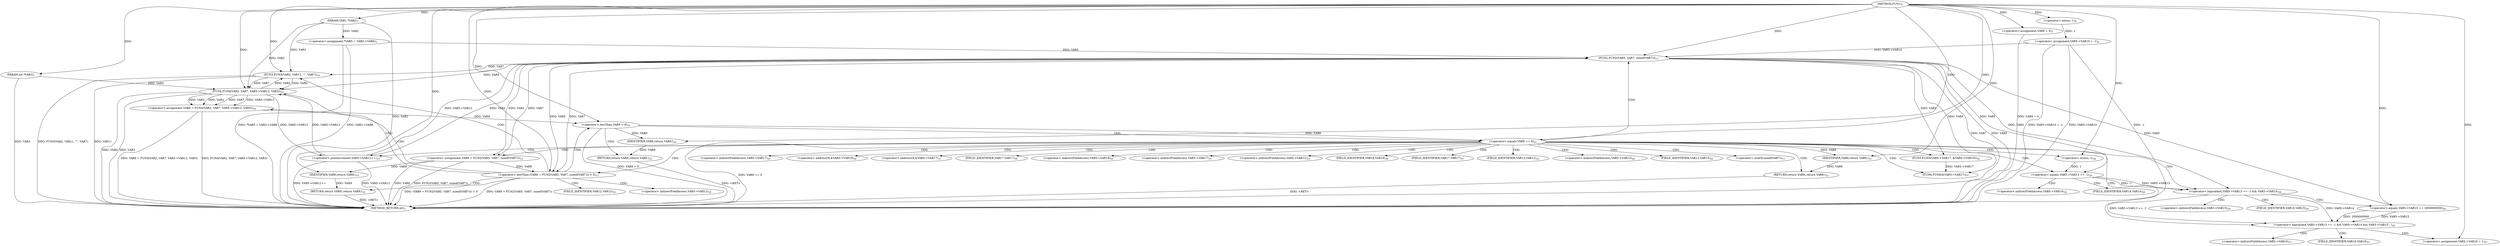 digraph "FUN1" {  
"8" [label = <(METHOD,FUN1)<SUB>1</SUB>> ]
"114" [label = <(METHOD_RETURN,int)<SUB>1</SUB>> ]
"9" [label = <(PARAM,VAR1 *VAR2)<SUB>1</SUB>> ]
"10" [label = <(PARAM,int *VAR3)<SUB>1</SUB>> ]
"13" [label = <(&lt;operator&gt;.assignment,*VAR5 = VAR2-&gt;VAR6)<SUB>3</SUB>> ]
"20" [label = <(&lt;operator&gt;.assignment,VAR9 = 0)<SUB>5</SUB>> ]
"23" [label = <(&lt;operator&gt;.assignment,VAR5-&gt;VAR10 = -1)<SUB>8</SUB>> ]
"99" [label = <(FUN5,FUN5(VAR5-&gt;VAR17, &amp;VAR5-&gt;VAR18))<SUB>30</SUB>> ]
"107" [label = <(FUN6,FUN6(&amp;VAR5-&gt;VAR17))<SUB>31</SUB>> ]
"112" [label = <(RETURN,return VAR9;,return VAR9;)<SUB>33</SUB>> ]
"77" [label = <(&lt;operator&gt;.logicalAnd,VAR5-&gt;VAR13 == -1 &amp;&amp; VAR5-&gt;VAR14 &amp;&amp; VAR5-&gt;VAR15...)<SUB>26</SUB>> ]
"113" [label = <(IDENTIFIER,VAR9,return VAR9;)<SUB>33</SUB>> ]
"27" [label = <(&lt;operator&gt;.minus,-1)<SUB>8</SUB>> ]
"45" [label = <(FUN3,FUN3(VAR2, VAR11, &quot;&quot;, VAR7))<SUB>16</SUB>> ]
"50" [label = <(&lt;operator&gt;.assignment,VAR9 = FUN4(VAR2, VAR7, VAR5-&gt;VAR12, VAR3))<SUB>18</SUB>> ]
"72" [label = <(&lt;operator&gt;.postIncrement,VAR5-&gt;VAR12++)<SUB>23</SUB>> ]
"94" [label = <(&lt;operator&gt;.assignment,VAR2-&gt;VAR16 = 1)<SUB>27</SUB>> ]
"33" [label = <(&lt;operator&gt;.lessThan,(VAR9 = FUN2(VAR5, VAR7, sizeof(VAR7))) &lt; 0)<SUB>13</SUB>> ]
"60" [label = <(&lt;operator&gt;.lessThan,VAR9 &lt; 0)<SUB>19</SUB>> ]
"67" [label = <(&lt;operator&gt;.equals,VAR9 == 0)<SUB>21</SUB>> ]
"78" [label = <(&lt;operator&gt;.logicalAnd,VAR5-&gt;VAR13 == -1 &amp;&amp; VAR5-&gt;VAR14)<SUB>26</SUB>> ]
"88" [label = <(&lt;operator&gt;.equals,VAR5-&gt;VAR15 == 2000000000)<SUB>26</SUB>> ]
"43" [label = <(RETURN,return VAR9;,return VAR9;)<SUB>14</SUB>> ]
"52" [label = <(FUN4,FUN4(VAR2, VAR7, VAR5-&gt;VAR12, VAR3))<SUB>18</SUB>> ]
"64" [label = <(RETURN,return VAR9;,return VAR9;)<SUB>20</SUB>> ]
"79" [label = <(&lt;operator&gt;.equals,VAR5-&gt;VAR13 == -1)<SUB>26</SUB>> ]
"34" [label = <(&lt;operator&gt;.assignment,VAR9 = FUN2(VAR5, VAR7, sizeof(VAR7)))<SUB>13</SUB>> ]
"44" [label = <(IDENTIFIER,VAR9,return VAR9;)<SUB>14</SUB>> ]
"65" [label = <(IDENTIFIER,VAR9,return VAR9;)<SUB>20</SUB>> ]
"83" [label = <(&lt;operator&gt;.minus,-1)<SUB>26</SUB>> ]
"36" [label = <(FUN2,FUN2(VAR5, VAR7, sizeof(VAR7)))<SUB>13</SUB>> ]
"100" [label = <(&lt;operator&gt;.indirectFieldAccess,VAR5-&gt;VAR17)<SUB>30</SUB>> ]
"103" [label = <(&lt;operator&gt;.addressOf,&amp;VAR5-&gt;VAR18)<SUB>30</SUB>> ]
"108" [label = <(&lt;operator&gt;.addressOf,&amp;VAR5-&gt;VAR17)<SUB>31</SUB>> ]
"102" [label = <(FIELD_IDENTIFIER,VAR17,VAR17)<SUB>30</SUB>> ]
"104" [label = <(&lt;operator&gt;.indirectFieldAccess,VAR5-&gt;VAR18)<SUB>30</SUB>> ]
"109" [label = <(&lt;operator&gt;.indirectFieldAccess,VAR5-&gt;VAR17)<SUB>31</SUB>> ]
"73" [label = <(&lt;operator&gt;.indirectFieldAccess,VAR5-&gt;VAR12)<SUB>23</SUB>> ]
"85" [label = <(&lt;operator&gt;.indirectFieldAccess,VAR5-&gt;VAR14)<SUB>26</SUB>> ]
"89" [label = <(&lt;operator&gt;.indirectFieldAccess,VAR5-&gt;VAR15)<SUB>26</SUB>> ]
"95" [label = <(&lt;operator&gt;.indirectFieldAccess,VAR2-&gt;VAR16)<SUB>27</SUB>> ]
"106" [label = <(FIELD_IDENTIFIER,VAR18,VAR18)<SUB>30</SUB>> ]
"111" [label = <(FIELD_IDENTIFIER,VAR17,VAR17)<SUB>31</SUB>> ]
"55" [label = <(&lt;operator&gt;.indirectFieldAccess,VAR5-&gt;VAR12)<SUB>18</SUB>> ]
"75" [label = <(FIELD_IDENTIFIER,VAR12,VAR12)<SUB>23</SUB>> ]
"80" [label = <(&lt;operator&gt;.indirectFieldAccess,VAR5-&gt;VAR13)<SUB>26</SUB>> ]
"87" [label = <(FIELD_IDENTIFIER,VAR14,VAR14)<SUB>26</SUB>> ]
"91" [label = <(FIELD_IDENTIFIER,VAR15,VAR15)<SUB>26</SUB>> ]
"97" [label = <(FIELD_IDENTIFIER,VAR16,VAR16)<SUB>27</SUB>> ]
"57" [label = <(FIELD_IDENTIFIER,VAR12,VAR12)<SUB>18</SUB>> ]
"82" [label = <(FIELD_IDENTIFIER,VAR13,VAR13)<SUB>26</SUB>> ]
"39" [label = <(&lt;operator&gt;.sizeOf,sizeof(VAR7))<SUB>13</SUB>> ]
  "112" -> "114"  [ label = "DDG: &lt;RET&gt;"] 
  "64" -> "114"  [ label = "DDG: &lt;RET&gt;"] 
  "43" -> "114"  [ label = "DDG: &lt;RET&gt;"] 
  "9" -> "114"  [ label = "DDG: VAR2"] 
  "10" -> "114"  [ label = "DDG: VAR3"] 
  "13" -> "114"  [ label = "DDG: VAR2-&gt;VAR6"] 
  "13" -> "114"  [ label = "DDG: *VAR5 = VAR2-&gt;VAR6"] 
  "20" -> "114"  [ label = "DDG: VAR9 = 0"] 
  "23" -> "114"  [ label = "DDG: VAR5-&gt;VAR10"] 
  "23" -> "114"  [ label = "DDG: -1"] 
  "23" -> "114"  [ label = "DDG: VAR5-&gt;VAR10 = -1"] 
  "34" -> "114"  [ label = "DDG: VAR9"] 
  "36" -> "114"  [ label = "DDG: VAR5"] 
  "36" -> "114"  [ label = "DDG: VAR7"] 
  "34" -> "114"  [ label = "DDG: FUN2(VAR5, VAR7, sizeof(VAR7))"] 
  "33" -> "114"  [ label = "DDG: VAR9 = FUN2(VAR5, VAR7, sizeof(VAR7))"] 
  "33" -> "114"  [ label = "DDG: (VAR9 = FUN2(VAR5, VAR7, sizeof(VAR7))) &lt; 0"] 
  "45" -> "114"  [ label = "DDG: FUN3(VAR2, VAR11, &quot;&quot;, VAR7)"] 
  "52" -> "114"  [ label = "DDG: VAR2"] 
  "52" -> "114"  [ label = "DDG: VAR3"] 
  "50" -> "114"  [ label = "DDG: FUN4(VAR2, VAR7, VAR5-&gt;VAR12, VAR3)"] 
  "50" -> "114"  [ label = "DDG: VAR9 = FUN4(VAR2, VAR7, VAR5-&gt;VAR12, VAR3)"] 
  "60" -> "114"  [ label = "DDG: VAR9 &lt; 0"] 
  "67" -> "114"  [ label = "DDG: VAR9 == 0"] 
  "72" -> "114"  [ label = "DDG: VAR5-&gt;VAR12"] 
  "72" -> "114"  [ label = "DDG: VAR5-&gt;VAR12++"] 
  "45" -> "114"  [ label = "DDG: VAR11"] 
  "8" -> "9"  [ label = "DDG: "] 
  "8" -> "10"  [ label = "DDG: "] 
  "9" -> "13"  [ label = "DDG: VAR2"] 
  "8" -> "20"  [ label = "DDG: "] 
  "27" -> "23"  [ label = "DDG: 1"] 
  "113" -> "112"  [ label = "DDG: VAR9"] 
  "36" -> "99"  [ label = "DDG: VAR5"] 
  "99" -> "107"  [ label = "DDG: VAR5-&gt;VAR17"] 
  "36" -> "107"  [ label = "DDG: VAR5"] 
  "67" -> "113"  [ label = "DDG: VAR9"] 
  "8" -> "113"  [ label = "DDG: "] 
  "8" -> "27"  [ label = "DDG: "] 
  "52" -> "50"  [ label = "DDG: VAR2"] 
  "52" -> "50"  [ label = "DDG: VAR7"] 
  "52" -> "50"  [ label = "DDG: VAR5-&gt;VAR12"] 
  "52" -> "50"  [ label = "DDG: VAR3"] 
  "78" -> "77"  [ label = "DDG: VAR5-&gt;VAR13 == -1"] 
  "78" -> "77"  [ label = "DDG: VAR5-&gt;VAR14"] 
  "88" -> "77"  [ label = "DDG: VAR5-&gt;VAR15"] 
  "88" -> "77"  [ label = "DDG: 2000000000"] 
  "8" -> "94"  [ label = "DDG: "] 
  "9" -> "45"  [ label = "DDG: VAR2"] 
  "52" -> "45"  [ label = "DDG: VAR2"] 
  "8" -> "45"  [ label = "DDG: "] 
  "36" -> "45"  [ label = "DDG: VAR7"] 
  "36" -> "72"  [ label = "DDG: VAR5"] 
  "52" -> "72"  [ label = "DDG: VAR5-&gt;VAR12"] 
  "79" -> "78"  [ label = "DDG: VAR5-&gt;VAR13"] 
  "79" -> "78"  [ label = "DDG: -1"] 
  "36" -> "78"  [ label = "DDG: VAR5"] 
  "36" -> "88"  [ label = "DDG: VAR5"] 
  "8" -> "88"  [ label = "DDG: "] 
  "34" -> "33"  [ label = "DDG: VAR9"] 
  "36" -> "33"  [ label = "DDG: VAR5"] 
  "36" -> "33"  [ label = "DDG: VAR7"] 
  "8" -> "33"  [ label = "DDG: "] 
  "44" -> "43"  [ label = "DDG: VAR9"] 
  "45" -> "52"  [ label = "DDG: VAR2"] 
  "8" -> "52"  [ label = "DDG: "] 
  "9" -> "52"  [ label = "DDG: VAR2"] 
  "45" -> "52"  [ label = "DDG: VAR7"] 
  "36" -> "52"  [ label = "DDG: VAR5"] 
  "72" -> "52"  [ label = "DDG: VAR5-&gt;VAR12"] 
  "10" -> "52"  [ label = "DDG: VAR3"] 
  "50" -> "60"  [ label = "DDG: VAR9"] 
  "8" -> "60"  [ label = "DDG: "] 
  "65" -> "64"  [ label = "DDG: VAR9"] 
  "60" -> "67"  [ label = "DDG: VAR9"] 
  "8" -> "67"  [ label = "DDG: "] 
  "36" -> "79"  [ label = "DDG: VAR5"] 
  "83" -> "79"  [ label = "DDG: 1"] 
  "36" -> "34"  [ label = "DDG: VAR5"] 
  "36" -> "34"  [ label = "DDG: VAR7"] 
  "34" -> "44"  [ label = "DDG: VAR9"] 
  "8" -> "44"  [ label = "DDG: "] 
  "60" -> "65"  [ label = "DDG: VAR9"] 
  "8" -> "65"  [ label = "DDG: "] 
  "8" -> "83"  [ label = "DDG: "] 
  "13" -> "36"  [ label = "DDG: VAR5"] 
  "23" -> "36"  [ label = "DDG: VAR5-&gt;VAR10"] 
  "72" -> "36"  [ label = "DDG: VAR5-&gt;VAR12"] 
  "8" -> "36"  [ label = "DDG: "] 
  "77" -> "94"  [ label = "CDG: "] 
  "77" -> "95"  [ label = "CDG: "] 
  "77" -> "97"  [ label = "CDG: "] 
  "78" -> "89"  [ label = "CDG: "] 
  "78" -> "91"  [ label = "CDG: "] 
  "78" -> "88"  [ label = "CDG: "] 
  "33" -> "60"  [ label = "CDG: "] 
  "33" -> "57"  [ label = "CDG: "] 
  "33" -> "52"  [ label = "CDG: "] 
  "33" -> "45"  [ label = "CDG: "] 
  "33" -> "50"  [ label = "CDG: "] 
  "33" -> "43"  [ label = "CDG: "] 
  "33" -> "55"  [ label = "CDG: "] 
  "60" -> "64"  [ label = "CDG: "] 
  "60" -> "67"  [ label = "CDG: "] 
  "67" -> "107"  [ label = "CDG: "] 
  "67" -> "34"  [ label = "CDG: "] 
  "67" -> "73"  [ label = "CDG: "] 
  "67" -> "77"  [ label = "CDG: "] 
  "67" -> "75"  [ label = "CDG: "] 
  "67" -> "99"  [ label = "CDG: "] 
  "67" -> "102"  [ label = "CDG: "] 
  "67" -> "72"  [ label = "CDG: "] 
  "67" -> "103"  [ label = "CDG: "] 
  "67" -> "104"  [ label = "CDG: "] 
  "67" -> "106"  [ label = "CDG: "] 
  "67" -> "112"  [ label = "CDG: "] 
  "67" -> "82"  [ label = "CDG: "] 
  "67" -> "79"  [ label = "CDG: "] 
  "67" -> "80"  [ label = "CDG: "] 
  "67" -> "33"  [ label = "CDG: "] 
  "67" -> "83"  [ label = "CDG: "] 
  "67" -> "36"  [ label = "CDG: "] 
  "67" -> "100"  [ label = "CDG: "] 
  "67" -> "108"  [ label = "CDG: "] 
  "67" -> "78"  [ label = "CDG: "] 
  "67" -> "111"  [ label = "CDG: "] 
  "67" -> "109"  [ label = "CDG: "] 
  "67" -> "39"  [ label = "CDG: "] 
  "79" -> "85"  [ label = "CDG: "] 
  "79" -> "87"  [ label = "CDG: "] 
}
